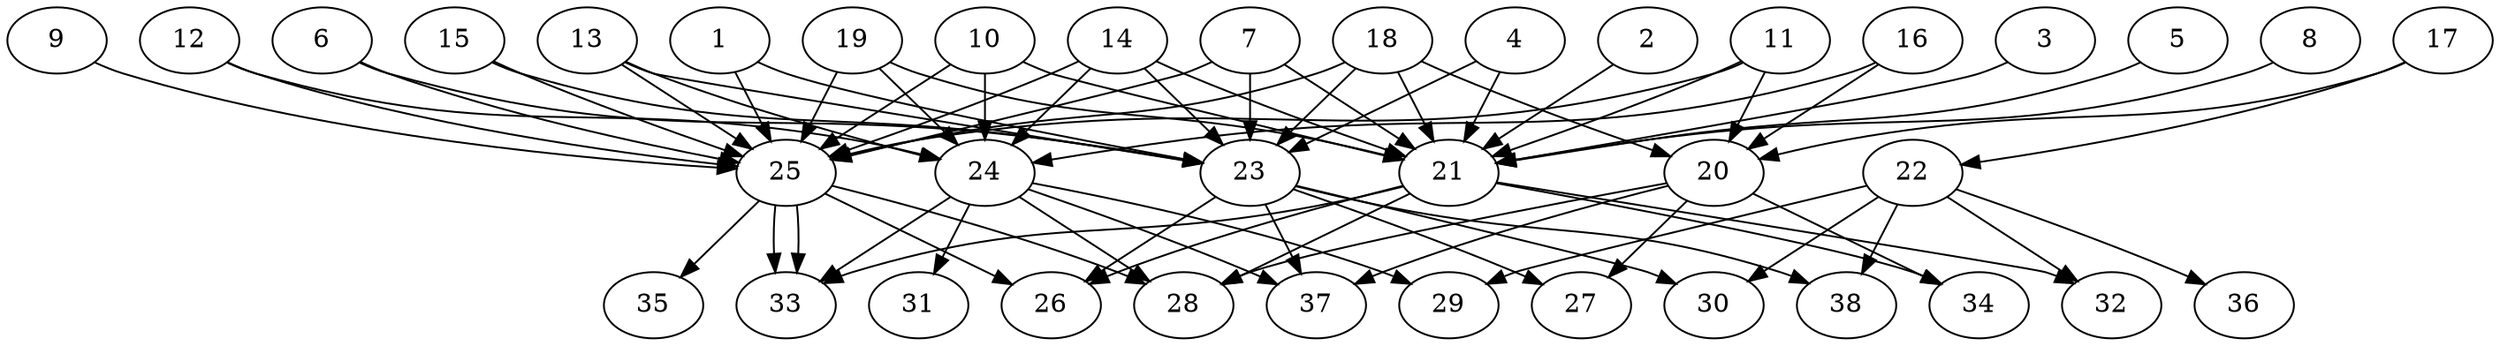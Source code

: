 // DAG (tier=3-complex, mode=data, n=38, ccr=0.539, fat=0.871, density=0.629, regular=0.239, jump=0.250, mindata=4194304, maxdata=33554432)
// DAG automatically generated by daggen at Sun Aug 24 16:33:35 2025
// /home/ermia/Project/Environments/daggen/bin/daggen --dot --ccr 0.539 --fat 0.871 --regular 0.239 --density 0.629 --jump 0.250 --mindata 4194304 --maxdata 33554432 -n 38 
digraph G {
  1 [size="3532356397816146944", alpha="0.12", expect_size="1766178198908073472"]
  1 -> 23 [size ="1361321098477568"]
  1 -> 25 [size ="1361321098477568"]
  2 [size="961603002578088493056", alpha="0.17", expect_size="480801501289044246528"]
  2 -> 21 [size ="779388262023168"]
  3 [size="911039068191076646912", alpha="0.06", expect_size="455519534095538323456"]
  3 -> 21 [size ="751821349978112"]
  4 [size="2516853800719968768", alpha="0.19", expect_size="1258426900359984384"]
  4 -> 21 [size ="3405963591680000"]
  4 -> 23 [size ="3405963591680000"]
  5 [size="1627070255310458322944", alpha="0.09", expect_size="813535127655229161472"]
  5 -> 21 [size ="1106693920391168"]
  6 [size="150802553508366123008", alpha="0.07", expect_size="75401276754183061504"]
  6 -> 23 [size ="226653510828032"]
  6 -> 25 [size ="226653510828032"]
  7 [size="21872559744447088", alpha="0.00", expect_size="10936279872223544"]
  7 -> 21 [size ="1949596594995200"]
  7 -> 23 [size ="1949596594995200"]
  7 -> 25 [size ="1949596594995200"]
  8 [size="1705145659467797248", alpha="0.15", expect_size="852572829733898624"]
  8 -> 21 [size ="2536524813959168"]
  9 [size="32457558487113477914624", alpha="0.03", expect_size="16228779243556738957312"]
  9 -> 25 [size ="8140177704747008"]
  10 [size="9134487823895396089856", alpha="0.15", expect_size="4567243911947698044928"]
  10 -> 21 [size ="3495796322336768"]
  10 -> 24 [size ="3495796322336768"]
  10 -> 25 [size ="3495796322336768"]
  11 [size="16357971613959847936000", alpha="0.06", expect_size="8178985806979923968000"]
  11 -> 20 [size ="5155169553612800"]
  11 -> 21 [size ="5155169553612800"]
  11 -> 25 [size ="5155169553612800"]
  12 [size="127433460978527184", alpha="0.16", expect_size="63716730489263592"]
  12 -> 24 [size ="3384362053664768"]
  12 -> 25 [size ="3384362053664768"]
  13 [size="185961556989952736", alpha="0.19", expect_size="92980778494976368"]
  13 -> 23 [size ="7869138282217472"]
  13 -> 24 [size ="7869138282217472"]
  13 -> 25 [size ="7869138282217472"]
  14 [size="13290677436903704", alpha="0.12", expect_size="6645338718451852"]
  14 -> 21 [size ="922027607195648"]
  14 -> 23 [size ="922027607195648"]
  14 -> 24 [size ="922027607195648"]
  14 -> 25 [size ="922027607195648"]
  15 [size="974789462754574080", alpha="0.13", expect_size="487394731377287040"]
  15 -> 23 [size ="683711683100672"]
  15 -> 25 [size ="683711683100672"]
  16 [size="100848854401581776", alpha="0.09", expect_size="50424427200790888"]
  16 -> 20 [size ="2971496955772928"]
  16 -> 24 [size ="2971496955772928"]
  17 [size="4663704309975566336", alpha="0.19", expect_size="2331852154987783168"]
  17 -> 20 [size ="1875376531832832"]
  17 -> 22 [size ="1875376531832832"]
  18 [size="11412669107815976960", alpha="0.09", expect_size="5706334553907988480"]
  18 -> 20 [size ="5525080289312768"]
  18 -> 21 [size ="5525080289312768"]
  18 -> 23 [size ="5525080289312768"]
  18 -> 25 [size ="5525080289312768"]
  19 [size="141013339917399359488", alpha="0.12", expect_size="70506669958699679744"]
  19 -> 21 [size ="216735533760512"]
  19 -> 24 [size ="216735533760512"]
  19 -> 25 [size ="216735533760512"]
  20 [size="2417740960453657362432", alpha="0.05", expect_size="1208870480226828681216"]
  20 -> 27 [size ="1441107900628992"]
  20 -> 28 [size ="1441107900628992"]
  20 -> 34 [size ="1441107900628992"]
  20 -> 37 [size ="1441107900628992"]
  21 [size="2299568846086276608", alpha="0.09", expect_size="1149784423043138304"]
  21 -> 26 [size ="1042331595702272"]
  21 -> 28 [size ="1042331595702272"]
  21 -> 32 [size ="1042331595702272"]
  21 -> 33 [size ="1042331595702272"]
  21 -> 34 [size ="1042331595702272"]
  22 [size="11711198563004086272", alpha="0.20", expect_size="5855599281502043136"]
  22 -> 29 [size ="6285884924100608"]
  22 -> 30 [size ="6285884924100608"]
  22 -> 32 [size ="6285884924100608"]
  22 -> 36 [size ="6285884924100608"]
  22 -> 38 [size ="6285884924100608"]
  23 [size="18817367189110046720", alpha="0.09", expect_size="9408683594555023360"]
  23 -> 26 [size ="8038065058611200"]
  23 -> 27 [size ="8038065058611200"]
  23 -> 30 [size ="8038065058611200"]
  23 -> 37 [size ="8038065058611200"]
  23 -> 38 [size ="8038065058611200"]
  24 [size="5749377943270988", alpha="0.11", expect_size="2874688971635494"]
  24 -> 28 [size ="628963407822848"]
  24 -> 29 [size ="628963407822848"]
  24 -> 31 [size ="628963407822848"]
  24 -> 33 [size ="628963407822848"]
  24 -> 37 [size ="628963407822848"]
  25 [size="224978215403324800", alpha="0.11", expect_size="112489107701662400"]
  25 -> 26 [size ="6231809104805888"]
  25 -> 28 [size ="6231809104805888"]
  25 -> 33 [size ="6231809104805888"]
  25 -> 33 [size ="6231809104805888"]
  25 -> 35 [size ="6231809104805888"]
  26 [size="395783183020326912000", alpha="0.03", expect_size="197891591510163456000"]
  27 [size="449805209272210240", alpha="0.06", expect_size="224902604636105120"]
  28 [size="88807587079970640", alpha="0.00", expect_size="44403793539985320"]
  29 [size="16136333357453465600", alpha="0.13", expect_size="8068166678726732800"]
  30 [size="2063031980546152448", alpha="0.04", expect_size="1031515990273076224"]
  31 [size="1507721956564567851008", alpha="0.08", expect_size="753860978282283925504"]
  32 [size="47042085123206128", alpha="0.02", expect_size="23521042561603064"]
  33 [size="205730084663853056000", alpha="0.03", expect_size="102865042331926528000"]
  34 [size="184252010048524704", alpha="0.12", expect_size="92126005024262352"]
  35 [size="26327262048297816", alpha="0.04", expect_size="13163631024148908"]
  36 [size="22670409931749052", alpha="0.00", expect_size="11335204965874526"]
  37 [size="26799756579682000", alpha="0.08", expect_size="13399878289841000"]
  38 [size="1517031354516807614464", alpha="0.10", expect_size="758515677258403807232"]
}